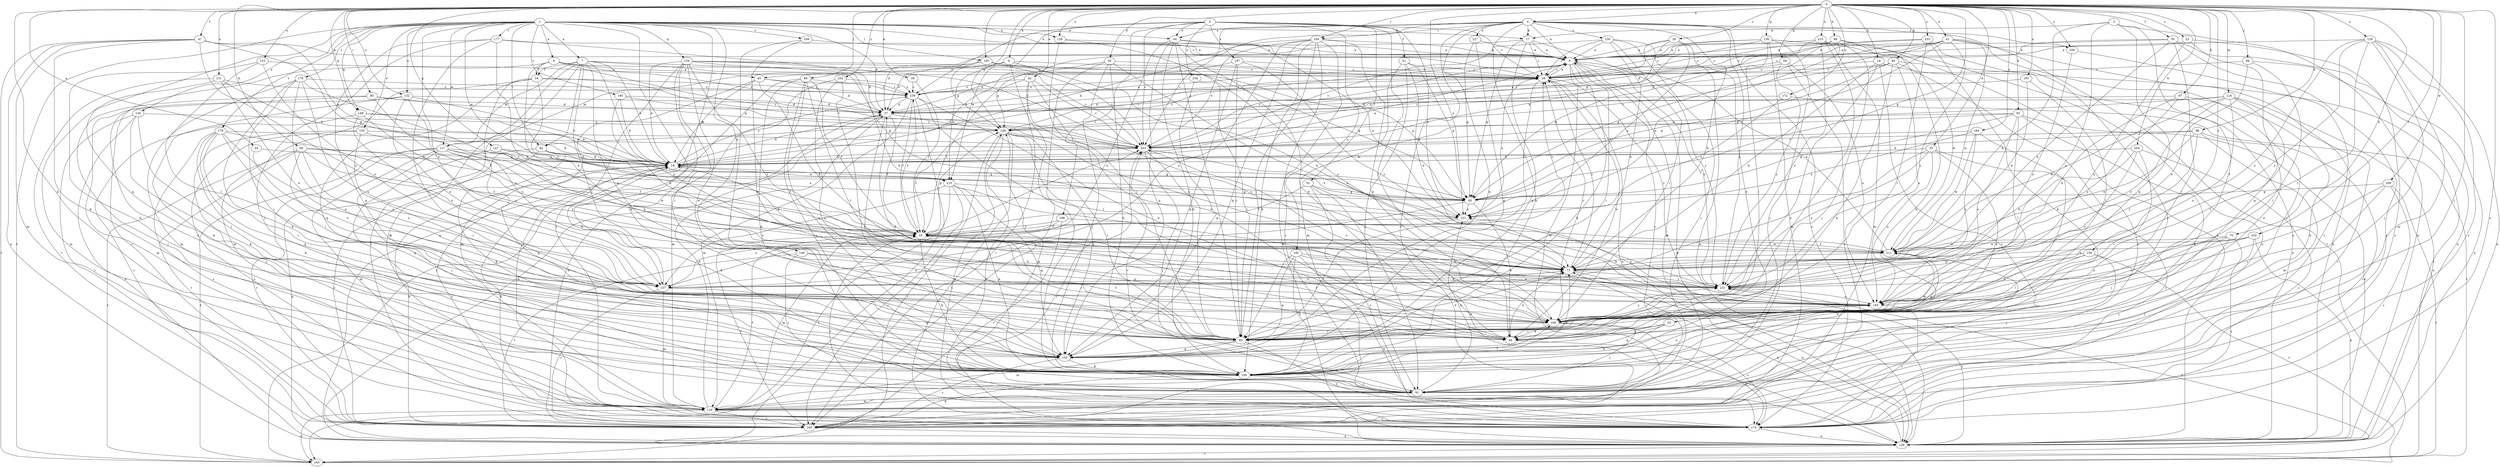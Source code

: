 strict digraph  {
0;
1;
2;
3;
4;
6;
7;
8;
9;
16;
17;
18;
23;
26;
28;
30;
35;
37;
39;
40;
41;
42;
44;
45;
46;
47;
50;
51;
52;
53;
54;
55;
59;
65;
66;
67;
70;
73;
80;
82;
83;
84;
88;
91;
92;
94;
96;
98;
100;
103;
105;
109;
116;
117;
119;
123;
126;
128;
129;
131;
132;
134;
135;
137;
138;
146;
147;
148;
149;
154;
155;
158;
164;
165;
172;
174;
176;
177;
178;
183;
184;
191;
192;
193;
194;
195;
197;
198;
203;
204;
209;
210;
211;
215;
221;
226;
227;
230;
231;
232;
233;
234;
239;
0 -> 4  [label=a];
0 -> 6  [label=a];
0 -> 16  [label=b];
0 -> 23  [label=c];
0 -> 26  [label=c];
0 -> 30  [label=d];
0 -> 35  [label=d];
0 -> 39  [label=e];
0 -> 40  [label=e];
0 -> 41  [label=e];
0 -> 42  [label=e];
0 -> 47  [label=f];
0 -> 50  [label=f];
0 -> 59  [label=g];
0 -> 65  [label=g];
0 -> 66  [label=h];
0 -> 67  [label=h];
0 -> 70  [label=h];
0 -> 80  [label=i];
0 -> 84  [label=j];
0 -> 88  [label=j];
0 -> 91  [label=j];
0 -> 92  [label=k];
0 -> 94  [label=k];
0 -> 96  [label=k];
0 -> 98  [label=k];
0 -> 100  [label=k];
0 -> 103  [label=l];
0 -> 105  [label=l];
0 -> 116  [label=m];
0 -> 123  [label=n];
0 -> 126  [label=n];
0 -> 129  [label=o];
0 -> 131  [label=o];
0 -> 132  [label=o];
0 -> 138  [label=p];
0 -> 146  [label=p];
0 -> 147  [label=q];
0 -> 148  [label=q];
0 -> 158  [label=r];
0 -> 164  [label=r];
0 -> 172  [label=s];
0 -> 174  [label=s];
0 -> 184  [label=u];
0 -> 191  [label=u];
0 -> 204  [label=w];
0 -> 209  [label=w];
0 -> 215  [label=x];
0 -> 221  [label=x];
0 -> 226  [label=y];
0 -> 232  [label=z];
0 -> 233  [label=z];
1 -> 7  [label=a];
1 -> 8  [label=a];
1 -> 9  [label=a];
1 -> 17  [label=b];
1 -> 28  [label=c];
1 -> 37  [label=d];
1 -> 44  [label=e];
1 -> 82  [label=i];
1 -> 105  [label=l];
1 -> 117  [label=m];
1 -> 126  [label=n];
1 -> 128  [label=n];
1 -> 132  [label=o];
1 -> 134  [label=o];
1 -> 135  [label=o];
1 -> 137  [label=o];
1 -> 148  [label=q];
1 -> 149  [label=q];
1 -> 154  [label=q];
1 -> 155  [label=q];
1 -> 174  [label=s];
1 -> 176  [label=t];
1 -> 177  [label=t];
1 -> 178  [label=t];
1 -> 183  [label=t];
1 -> 194  [label=v];
1 -> 195  [label=v];
1 -> 210  [label=w];
2 -> 28  [label=c];
2 -> 44  [label=e];
2 -> 51  [label=f];
2 -> 52  [label=f];
2 -> 109  [label=l];
2 -> 192  [label=u];
2 -> 197  [label=v];
2 -> 198  [label=v];
2 -> 203  [label=v];
2 -> 210  [label=w];
2 -> 221  [label=x];
2 -> 234  [label=z];
2 -> 239  [label=z];
3 -> 17  [label=b];
3 -> 53  [label=f];
3 -> 73  [label=h];
3 -> 128  [label=n];
3 -> 155  [label=q];
3 -> 193  [label=u];
4 -> 9  [label=a];
4 -> 17  [label=b];
4 -> 18  [label=b];
4 -> 44  [label=e];
4 -> 73  [label=h];
4 -> 100  [label=k];
4 -> 155  [label=q];
4 -> 164  [label=r];
4 -> 165  [label=r];
4 -> 174  [label=s];
4 -> 183  [label=t];
4 -> 203  [label=v];
4 -> 226  [label=y];
4 -> 227  [label=y];
4 -> 230  [label=y];
4 -> 231  [label=y];
6 -> 28  [label=c];
6 -> 45  [label=e];
6 -> 73  [label=h];
6 -> 91  [label=j];
6 -> 117  [label=m];
6 -> 210  [label=w];
7 -> 18  [label=b];
7 -> 54  [label=f];
7 -> 65  [label=g];
7 -> 82  [label=i];
7 -> 109  [label=l];
7 -> 117  [label=m];
7 -> 119  [label=m];
7 -> 174  [label=s];
7 -> 193  [label=u];
7 -> 203  [label=v];
7 -> 231  [label=y];
8 -> 28  [label=c];
8 -> 37  [label=d];
8 -> 45  [label=e];
8 -> 54  [label=f];
8 -> 73  [label=h];
8 -> 165  [label=r];
8 -> 203  [label=v];
9 -> 28  [label=c];
9 -> 82  [label=i];
9 -> 83  [label=i];
9 -> 91  [label=j];
9 -> 100  [label=k];
9 -> 119  [label=m];
9 -> 128  [label=n];
9 -> 203  [label=v];
9 -> 231  [label=y];
16 -> 28  [label=c];
16 -> 73  [label=h];
16 -> 109  [label=l];
16 -> 165  [label=r];
16 -> 183  [label=t];
17 -> 9  [label=a];
17 -> 28  [label=c];
17 -> 37  [label=d];
17 -> 65  [label=g];
17 -> 155  [label=q];
17 -> 231  [label=y];
18 -> 9  [label=a];
18 -> 37  [label=d];
18 -> 174  [label=s];
18 -> 210  [label=w];
18 -> 221  [label=x];
18 -> 239  [label=z];
23 -> 9  [label=a];
23 -> 155  [label=q];
23 -> 174  [label=s];
23 -> 193  [label=u];
26 -> 9  [label=a];
26 -> 18  [label=b];
26 -> 46  [label=e];
26 -> 146  [label=p];
26 -> 221  [label=x];
28 -> 9  [label=a];
28 -> 37  [label=d];
28 -> 46  [label=e];
28 -> 55  [label=f];
28 -> 128  [label=n];
28 -> 221  [label=x];
28 -> 231  [label=y];
28 -> 239  [label=z];
30 -> 28  [label=c];
30 -> 91  [label=j];
30 -> 100  [label=k];
30 -> 146  [label=p];
30 -> 165  [label=r];
30 -> 193  [label=u];
35 -> 18  [label=b];
35 -> 46  [label=e];
35 -> 137  [label=o];
35 -> 165  [label=r];
35 -> 193  [label=u];
35 -> 231  [label=y];
37 -> 9  [label=a];
37 -> 55  [label=f];
37 -> 83  [label=i];
37 -> 128  [label=n];
37 -> 146  [label=p];
39 -> 55  [label=f];
39 -> 239  [label=z];
40 -> 18  [label=b];
40 -> 137  [label=o];
41 -> 9  [label=a];
41 -> 28  [label=c];
41 -> 37  [label=d];
41 -> 65  [label=g];
41 -> 91  [label=j];
41 -> 128  [label=n];
41 -> 146  [label=p];
41 -> 211  [label=w];
41 -> 231  [label=y];
42 -> 46  [label=e];
42 -> 55  [label=f];
42 -> 165  [label=r];
42 -> 193  [label=u];
42 -> 203  [label=v];
42 -> 239  [label=z];
44 -> 9  [label=a];
44 -> 46  [label=e];
44 -> 83  [label=i];
44 -> 100  [label=k];
44 -> 137  [label=o];
44 -> 155  [label=q];
44 -> 221  [label=x];
45 -> 18  [label=b];
45 -> 37  [label=d];
45 -> 73  [label=h];
45 -> 119  [label=m];
45 -> 239  [label=z];
46 -> 37  [label=d];
46 -> 55  [label=f];
46 -> 73  [label=h];
46 -> 174  [label=s];
46 -> 211  [label=w];
47 -> 9  [label=a];
47 -> 18  [label=b];
47 -> 65  [label=g];
47 -> 100  [label=k];
47 -> 119  [label=m];
47 -> 128  [label=n];
47 -> 183  [label=t];
47 -> 231  [label=y];
50 -> 9  [label=a];
50 -> 28  [label=c];
50 -> 73  [label=h];
50 -> 83  [label=i];
50 -> 128  [label=n];
50 -> 174  [label=s];
51 -> 28  [label=c];
51 -> 65  [label=g];
51 -> 73  [label=h];
51 -> 91  [label=j];
51 -> 119  [label=m];
52 -> 55  [label=f];
52 -> 65  [label=g];
52 -> 91  [label=j];
52 -> 128  [label=n];
52 -> 174  [label=s];
53 -> 46  [label=e];
53 -> 83  [label=i];
53 -> 100  [label=k];
53 -> 155  [label=q];
54 -> 55  [label=f];
54 -> 119  [label=m];
54 -> 137  [label=o];
54 -> 155  [label=q];
54 -> 203  [label=v];
54 -> 239  [label=z];
55 -> 28  [label=c];
55 -> 83  [label=i];
55 -> 100  [label=k];
55 -> 119  [label=m];
55 -> 146  [label=p];
55 -> 165  [label=r];
55 -> 203  [label=v];
55 -> 211  [label=w];
55 -> 239  [label=z];
59 -> 28  [label=c];
59 -> 165  [label=r];
59 -> 193  [label=u];
59 -> 203  [label=v];
59 -> 231  [label=y];
65 -> 46  [label=e];
65 -> 137  [label=o];
65 -> 221  [label=x];
66 -> 18  [label=b];
66 -> 55  [label=f];
66 -> 109  [label=l];
66 -> 137  [label=o];
66 -> 165  [label=r];
66 -> 183  [label=t];
66 -> 221  [label=x];
67 -> 37  [label=d];
67 -> 46  [label=e];
67 -> 73  [label=h];
67 -> 100  [label=k];
67 -> 231  [label=y];
70 -> 83  [label=i];
70 -> 91  [label=j];
70 -> 174  [label=s];
70 -> 193  [label=u];
70 -> 211  [label=w];
73 -> 28  [label=c];
73 -> 128  [label=n];
73 -> 137  [label=o];
73 -> 231  [label=y];
80 -> 37  [label=d];
80 -> 55  [label=f];
80 -> 91  [label=j];
80 -> 100  [label=k];
80 -> 146  [label=p];
82 -> 18  [label=b];
82 -> 55  [label=f];
82 -> 65  [label=g];
82 -> 100  [label=k];
82 -> 128  [label=n];
82 -> 165  [label=r];
83 -> 55  [label=f];
83 -> 73  [label=h];
83 -> 119  [label=m];
83 -> 155  [label=q];
83 -> 174  [label=s];
84 -> 55  [label=f];
84 -> 91  [label=j];
84 -> 100  [label=k];
84 -> 109  [label=l];
84 -> 155  [label=q];
84 -> 183  [label=t];
84 -> 239  [label=z];
88 -> 28  [label=c];
88 -> 83  [label=i];
88 -> 128  [label=n];
88 -> 231  [label=y];
91 -> 119  [label=m];
91 -> 146  [label=p];
91 -> 203  [label=v];
91 -> 221  [label=x];
92 -> 18  [label=b];
92 -> 65  [label=g];
92 -> 100  [label=k];
92 -> 109  [label=l];
92 -> 128  [label=n];
92 -> 146  [label=p];
92 -> 193  [label=u];
94 -> 28  [label=c];
94 -> 65  [label=g];
94 -> 100  [label=k];
94 -> 128  [label=n];
94 -> 165  [label=r];
94 -> 193  [label=u];
94 -> 203  [label=v];
96 -> 18  [label=b];
96 -> 119  [label=m];
96 -> 165  [label=r];
96 -> 203  [label=v];
96 -> 211  [label=w];
96 -> 231  [label=y];
98 -> 9  [label=a];
98 -> 28  [label=c];
98 -> 65  [label=g];
98 -> 100  [label=k];
98 -> 174  [label=s];
98 -> 221  [label=x];
100 -> 18  [label=b];
100 -> 73  [label=h];
100 -> 91  [label=j];
100 -> 109  [label=l];
100 -> 193  [label=u];
100 -> 211  [label=w];
103 -> 73  [label=h];
103 -> 91  [label=j];
103 -> 128  [label=n];
103 -> 193  [label=u];
103 -> 211  [label=w];
105 -> 28  [label=c];
105 -> 37  [label=d];
105 -> 65  [label=g];
105 -> 146  [label=p];
105 -> 203  [label=v];
109 -> 28  [label=c];
109 -> 46  [label=e];
109 -> 83  [label=i];
109 -> 91  [label=j];
109 -> 174  [label=s];
109 -> 203  [label=v];
109 -> 231  [label=y];
116 -> 37  [label=d];
116 -> 109  [label=l];
116 -> 128  [label=n];
116 -> 165  [label=r];
116 -> 193  [label=u];
116 -> 203  [label=v];
116 -> 211  [label=w];
116 -> 231  [label=y];
117 -> 18  [label=b];
117 -> 55  [label=f];
117 -> 91  [label=j];
117 -> 119  [label=m];
117 -> 155  [label=q];
117 -> 165  [label=r];
117 -> 183  [label=t];
117 -> 211  [label=w];
119 -> 9  [label=a];
119 -> 37  [label=d];
119 -> 55  [label=f];
119 -> 165  [label=r];
119 -> 174  [label=s];
119 -> 183  [label=t];
123 -> 28  [label=c];
123 -> 100  [label=k];
123 -> 109  [label=l];
123 -> 137  [label=o];
126 -> 9  [label=a];
126 -> 83  [label=i];
126 -> 193  [label=u];
128 -> 73  [label=h];
128 -> 183  [label=t];
128 -> 203  [label=v];
128 -> 231  [label=y];
129 -> 9  [label=a];
129 -> 91  [label=j];
129 -> 109  [label=l];
129 -> 119  [label=m];
129 -> 128  [label=n];
129 -> 137  [label=o];
129 -> 165  [label=r];
129 -> 231  [label=y];
131 -> 18  [label=b];
131 -> 119  [label=m];
131 -> 137  [label=o];
131 -> 165  [label=r];
131 -> 239  [label=z];
132 -> 18  [label=b];
132 -> 37  [label=d];
132 -> 100  [label=k];
132 -> 119  [label=m];
132 -> 137  [label=o];
132 -> 231  [label=y];
134 -> 83  [label=i];
134 -> 100  [label=k];
134 -> 128  [label=n];
134 -> 146  [label=p];
134 -> 165  [label=r];
135 -> 18  [label=b];
135 -> 83  [label=i];
135 -> 91  [label=j];
135 -> 174  [label=s];
135 -> 203  [label=v];
137 -> 18  [label=b];
137 -> 73  [label=h];
137 -> 119  [label=m];
137 -> 155  [label=q];
137 -> 165  [label=r];
138 -> 9  [label=a];
138 -> 28  [label=c];
138 -> 83  [label=i];
138 -> 91  [label=j];
138 -> 119  [label=m];
138 -> 128  [label=n];
138 -> 146  [label=p];
138 -> 211  [label=w];
146 -> 28  [label=c];
146 -> 55  [label=f];
146 -> 83  [label=i];
146 -> 109  [label=l];
146 -> 128  [label=n];
146 -> 155  [label=q];
146 -> 174  [label=s];
146 -> 183  [label=t];
146 -> 203  [label=v];
147 -> 18  [label=b];
147 -> 65  [label=g];
147 -> 73  [label=h];
147 -> 155  [label=q];
148 -> 18  [label=b];
148 -> 137  [label=o];
148 -> 146  [label=p];
148 -> 165  [label=r];
148 -> 231  [label=y];
149 -> 73  [label=h];
149 -> 91  [label=j];
149 -> 165  [label=r];
149 -> 193  [label=u];
154 -> 18  [label=b];
154 -> 28  [label=c];
154 -> 37  [label=d];
154 -> 46  [label=e];
154 -> 65  [label=g];
154 -> 73  [label=h];
154 -> 83  [label=i];
154 -> 155  [label=q];
154 -> 174  [label=s];
154 -> 231  [label=y];
155 -> 100  [label=k];
155 -> 165  [label=r];
158 -> 73  [label=h];
158 -> 91  [label=j];
158 -> 109  [label=l];
158 -> 183  [label=t];
158 -> 193  [label=u];
164 -> 9  [label=a];
164 -> 18  [label=b];
164 -> 46  [label=e];
164 -> 83  [label=i];
164 -> 100  [label=k];
164 -> 128  [label=n];
164 -> 137  [label=o];
164 -> 155  [label=q];
164 -> 174  [label=s];
164 -> 203  [label=v];
165 -> 18  [label=b];
165 -> 37  [label=d];
165 -> 100  [label=k];
165 -> 128  [label=n];
172 -> 37  [label=d];
172 -> 183  [label=t];
172 -> 221  [label=x];
174 -> 18  [label=b];
174 -> 55  [label=f];
174 -> 128  [label=n];
174 -> 146  [label=p];
176 -> 83  [label=i];
176 -> 100  [label=k];
176 -> 109  [label=l];
176 -> 137  [label=o];
176 -> 155  [label=q];
176 -> 174  [label=s];
176 -> 203  [label=v];
176 -> 231  [label=y];
177 -> 9  [label=a];
177 -> 73  [label=h];
177 -> 83  [label=i];
177 -> 91  [label=j];
177 -> 155  [label=q];
177 -> 203  [label=v];
178 -> 46  [label=e];
178 -> 55  [label=f];
178 -> 83  [label=i];
178 -> 100  [label=k];
178 -> 119  [label=m];
178 -> 193  [label=u];
178 -> 239  [label=z];
183 -> 231  [label=y];
184 -> 83  [label=i];
184 -> 203  [label=v];
184 -> 211  [label=w];
184 -> 221  [label=x];
184 -> 231  [label=y];
191 -> 109  [label=l];
191 -> 211  [label=w];
191 -> 239  [label=z];
192 -> 73  [label=h];
192 -> 83  [label=i];
192 -> 100  [label=k];
192 -> 128  [label=n];
192 -> 155  [label=q];
192 -> 193  [label=u];
193 -> 109  [label=l];
193 -> 174  [label=s];
193 -> 221  [label=x];
194 -> 9  [label=a];
194 -> 46  [label=e];
194 -> 91  [label=j];
195 -> 18  [label=b];
195 -> 37  [label=d];
195 -> 73  [label=h];
195 -> 203  [label=v];
197 -> 28  [label=c];
197 -> 37  [label=d];
197 -> 83  [label=i];
197 -> 155  [label=q];
197 -> 231  [label=y];
198 -> 55  [label=f];
198 -> 137  [label=o];
198 -> 165  [label=r];
198 -> 211  [label=w];
203 -> 18  [label=b];
203 -> 83  [label=i];
203 -> 91  [label=j];
203 -> 221  [label=x];
204 -> 18  [label=b];
204 -> 73  [label=h];
204 -> 83  [label=i];
204 -> 174  [label=s];
204 -> 193  [label=u];
209 -> 65  [label=g];
209 -> 83  [label=i];
209 -> 174  [label=s];
209 -> 183  [label=t];
209 -> 231  [label=y];
210 -> 65  [label=g];
210 -> 100  [label=k];
210 -> 109  [label=l];
210 -> 137  [label=o];
210 -> 155  [label=q];
210 -> 165  [label=r];
210 -> 183  [label=t];
211 -> 9  [label=a];
211 -> 18  [label=b];
211 -> 46  [label=e];
211 -> 55  [label=f];
211 -> 73  [label=h];
215 -> 9  [label=a];
215 -> 65  [label=g];
215 -> 83  [label=i];
215 -> 91  [label=j];
215 -> 119  [label=m];
215 -> 231  [label=y];
221 -> 55  [label=f];
221 -> 83  [label=i];
226 -> 174  [label=s];
226 -> 193  [label=u];
227 -> 9  [label=a];
227 -> 65  [label=g];
227 -> 155  [label=q];
230 -> 9  [label=a];
230 -> 28  [label=c];
230 -> 73  [label=h];
230 -> 91  [label=j];
230 -> 109  [label=l];
230 -> 128  [label=n];
230 -> 203  [label=v];
231 -> 193  [label=u];
232 -> 83  [label=i];
232 -> 119  [label=m];
232 -> 155  [label=q];
232 -> 239  [label=z];
233 -> 9  [label=a];
233 -> 28  [label=c];
233 -> 91  [label=j];
233 -> 100  [label=k];
233 -> 109  [label=l];
234 -> 83  [label=i];
234 -> 155  [label=q];
234 -> 239  [label=z];
239 -> 37  [label=d];
239 -> 46  [label=e];
239 -> 55  [label=f];
239 -> 109  [label=l];
239 -> 119  [label=m];
239 -> 128  [label=n];
}
